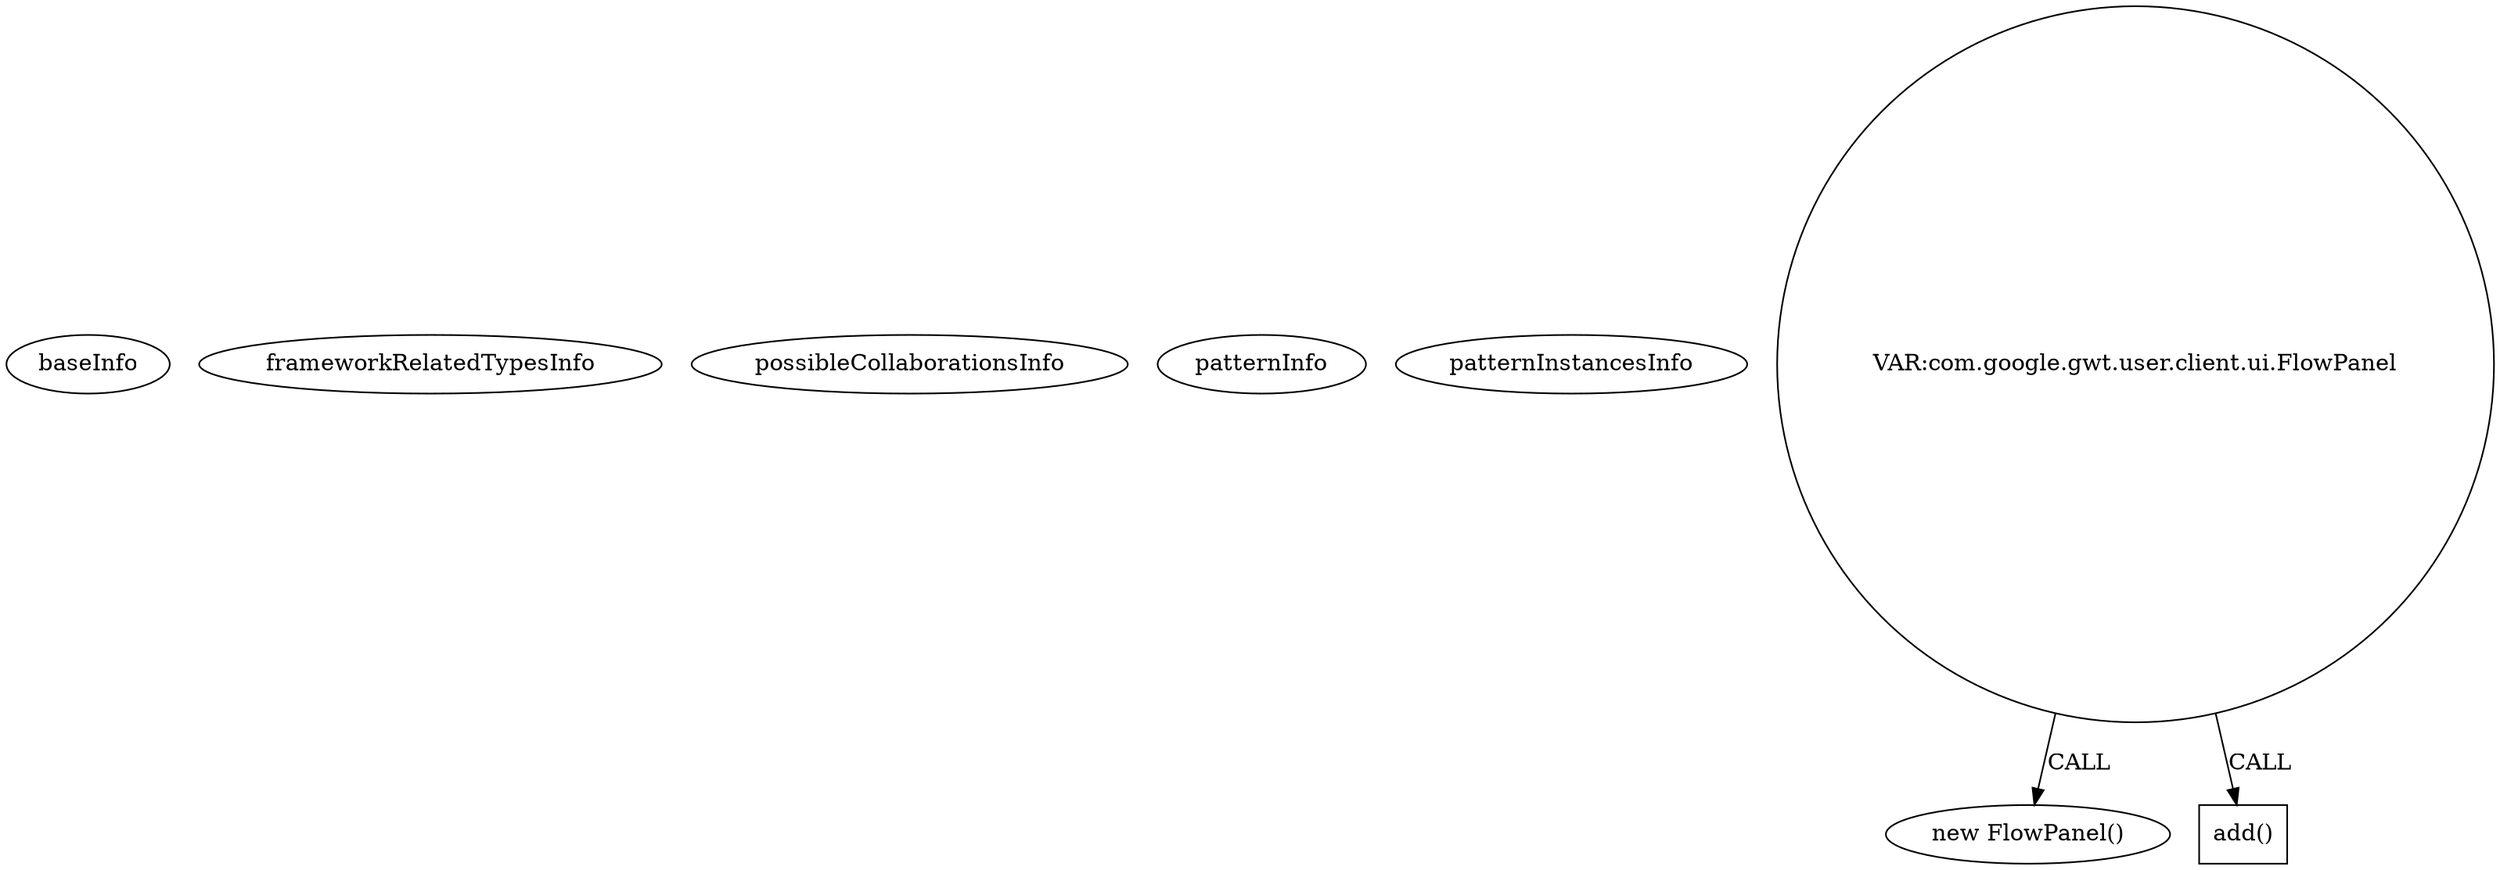 digraph {
baseInfo[graphId=563,category="pattern",isAnonymous=false,possibleRelation=false]
frameworkRelatedTypesInfo[]
possibleCollaborationsInfo[]
patternInfo[frequency=9.0,patternRootClient=null]
patternInstancesInfo[0="rombert-gwt-dispatch-sample~/rombert-gwt-dispatch-sample/gwt-dispatch-sample-master/dispatch-sample-spring/src/main/java/ro/lmn/gwt/dispatch/spring/client/SpringApplication.java~SpringApplication~4434",1="luxferrari-AlgebrApp~/luxferrari-AlgebrApp/AlgebrApp-master/AlgebrApp/src/org/luxferrari/algebrapp/client/AlgebrApp.java~AlgebrApp~3667",2="rombert-gwt-dispatch-sample~/rombert-gwt-dispatch-sample/gwt-dispatch-sample-master/dispatch-sample-guice/src/main/java/ro/lmn/gwt/dispatch/guice/client/GuiceApplication.java~GuiceApplication~4424",3="luxferrari-AlgebrApp~/luxferrari-AlgebrApp/AlgebrApp-master/AlgebrApp/src/org/luxferrari/algebrapp/client/AlgebrApp.java~void onModuleLoad()~3670",4="woox-serverapp~/woox-serverapp/serverapp-master/src/wooxes/net/shared/Usuari.java~Usuari~4667",5="rombert-gwt-dispatch-sample~/rombert-gwt-dispatch-sample/gwt-dispatch-sample-master/dispatch-sample-manual/src/main/java/ro/lmn/gwt/dispatch/client/Application.java~Application~4429",6="jdpatterson-spotify-lottery~/jdpatterson-spotify-lottery/spotify-lottery-master/src/com/vercer/spotify/lottery/client/LotteryEntryPoint.java~LotteryEntryPoint~3145",7="lptr-csopibeszi~/lptr-csopibeszi/csopibeszi-master/src/main/java/hu/lptr/test/gae/csopibeszi/client/ui/MessageBox.java~MessageBox~3640",8="teamaqua-learntogoogleit-code~/teamaqua-learntogoogleit-code/learntogoogleit-code-master/learngoogle/src/com/learntogoogleit/learn/client/Learngoogle.java~Learngoogle~4537"]
29[label="new FlowPanel()",vertexType="CONSTRUCTOR_CALL",isFrameworkType=false]
30[label="VAR:com.google.gwt.user.client.ui.FlowPanel",vertexType="VARIABLE_EXPRESION",isFrameworkType=false,shape=circle]
175[label="add()",vertexType="INSIDE_CALL",isFrameworkType=false,shape=box]
30->29[label="CALL"]
30->175[label="CALL"]
}
